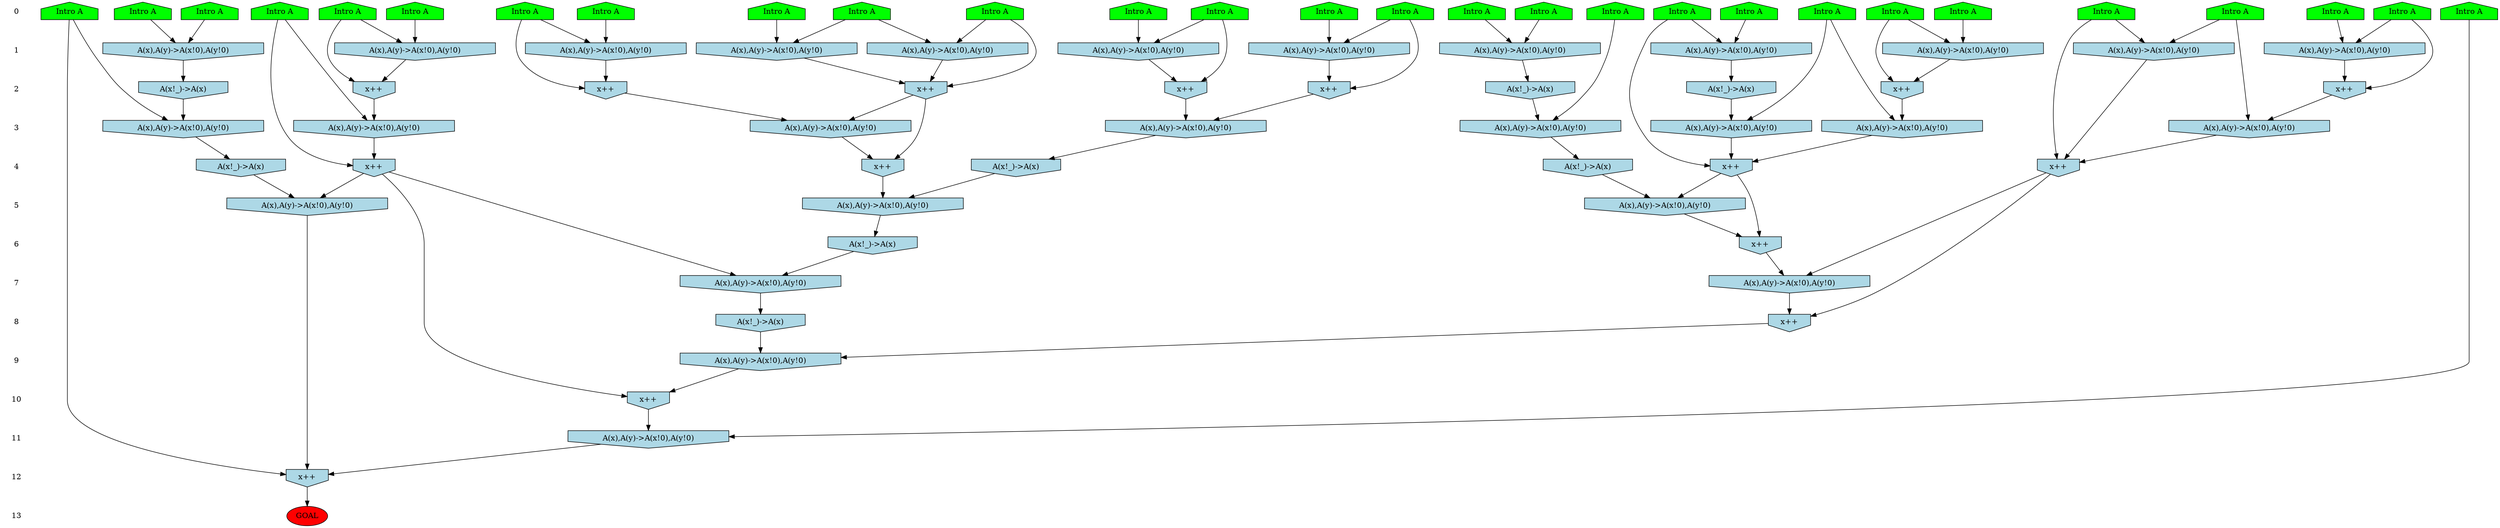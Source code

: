 /* Compression of 2 causal flows obtained in average at 2.956317E+00 t.u */
/* Compressed causal flows were: [901;1003] */
digraph G{
 ranksep=.5 ; 
{ rank = same ; "0" [shape=plaintext] ; node_1 [label ="Intro A", shape=house, style=filled, fillcolor=green] ;
node_2 [label ="Intro A", shape=house, style=filled, fillcolor=green] ;
node_3 [label ="Intro A", shape=house, style=filled, fillcolor=green] ;
node_4 [label ="Intro A", shape=house, style=filled, fillcolor=green] ;
node_5 [label ="Intro A", shape=house, style=filled, fillcolor=green] ;
node_6 [label ="Intro A", shape=house, style=filled, fillcolor=green] ;
node_7 [label ="Intro A", shape=house, style=filled, fillcolor=green] ;
node_8 [label ="Intro A", shape=house, style=filled, fillcolor=green] ;
node_9 [label ="Intro A", shape=house, style=filled, fillcolor=green] ;
node_10 [label ="Intro A", shape=house, style=filled, fillcolor=green] ;
node_11 [label ="Intro A", shape=house, style=filled, fillcolor=green] ;
node_12 [label ="Intro A", shape=house, style=filled, fillcolor=green] ;
node_13 [label ="Intro A", shape=house, style=filled, fillcolor=green] ;
node_14 [label ="Intro A", shape=house, style=filled, fillcolor=green] ;
node_15 [label ="Intro A", shape=house, style=filled, fillcolor=green] ;
node_16 [label ="Intro A", shape=house, style=filled, fillcolor=green] ;
node_17 [label ="Intro A", shape=house, style=filled, fillcolor=green] ;
node_18 [label ="Intro A", shape=house, style=filled, fillcolor=green] ;
node_19 [label ="Intro A", shape=house, style=filled, fillcolor=green] ;
node_20 [label ="Intro A", shape=house, style=filled, fillcolor=green] ;
node_21 [label ="Intro A", shape=house, style=filled, fillcolor=green] ;
node_22 [label ="Intro A", shape=house, style=filled, fillcolor=green] ;
node_23 [label ="Intro A", shape=house, style=filled, fillcolor=green] ;
node_24 [label ="Intro A", shape=house, style=filled, fillcolor=green] ;
node_25 [label ="Intro A", shape=house, style=filled, fillcolor=green] ;
node_26 [label ="Intro A", shape=house, style=filled, fillcolor=green] ;
node_27 [label ="Intro A", shape=house, style=filled, fillcolor=green] ;
node_28 [label ="Intro A", shape=house, style=filled, fillcolor=green] ;
}
{ rank = same ; "1" [shape=plaintext] ; node_29 [label="A(x),A(y)->A(x!0),A(y!0)", shape=invhouse, style=filled, fillcolor = lightblue] ;
node_30 [label="A(x),A(y)->A(x!0),A(y!0)", shape=invhouse, style=filled, fillcolor = lightblue] ;
node_31 [label="A(x),A(y)->A(x!0),A(y!0)", shape=invhouse, style=filled, fillcolor = lightblue] ;
node_32 [label="A(x),A(y)->A(x!0),A(y!0)", shape=invhouse, style=filled, fillcolor = lightblue] ;
node_33 [label="A(x),A(y)->A(x!0),A(y!0)", shape=invhouse, style=filled, fillcolor = lightblue] ;
node_34 [label="A(x),A(y)->A(x!0),A(y!0)", shape=invhouse, style=filled, fillcolor = lightblue] ;
node_36 [label="A(x),A(y)->A(x!0),A(y!0)", shape=invhouse, style=filled, fillcolor = lightblue] ;
node_37 [label="A(x),A(y)->A(x!0),A(y!0)", shape=invhouse, style=filled, fillcolor = lightblue] ;
node_39 [label="A(x),A(y)->A(x!0),A(y!0)", shape=invhouse, style=filled, fillcolor = lightblue] ;
node_40 [label="A(x),A(y)->A(x!0),A(y!0)", shape=invhouse, style=filled, fillcolor = lightblue] ;
node_46 [label="A(x),A(y)->A(x!0),A(y!0)", shape=invhouse, style=filled, fillcolor = lightblue] ;
node_53 [label="A(x),A(y)->A(x!0),A(y!0)", shape=invhouse, style=filled, fillcolor = lightblue] ;
}
{ rank = same ; "2" [shape=plaintext] ; node_35 [label="x++", shape=invhouse, style=filled, fillcolor = lightblue] ;
node_38 [label="x++", shape=invhouse, style=filled, fillcolor = lightblue] ;
node_41 [label="A(x!_)->A(x)", shape=invhouse, style=filled, fillcolor = lightblue] ;
node_42 [label="x++", shape=invhouse, style=filled, fillcolor = lightblue] ;
node_43 [label="x++", shape=invhouse, style=filled, fillcolor = lightblue] ;
node_44 [label="x++", shape=invhouse, style=filled, fillcolor = lightblue] ;
node_48 [label="x++", shape=invhouse, style=filled, fillcolor = lightblue] ;
node_49 [label="x++", shape=invhouse, style=filled, fillcolor = lightblue] ;
node_50 [label="A(x!_)->A(x)", shape=invhouse, style=filled, fillcolor = lightblue] ;
node_60 [label="A(x!_)->A(x)", shape=invhouse, style=filled, fillcolor = lightblue] ;
}
{ rank = same ; "3" [shape=plaintext] ; node_45 [label="A(x),A(y)->A(x!0),A(y!0)", shape=invhouse, style=filled, fillcolor = lightblue] ;
node_47 [label="A(x),A(y)->A(x!0),A(y!0)", shape=invhouse, style=filled, fillcolor = lightblue] ;
node_51 [label="A(x),A(y)->A(x!0),A(y!0)", shape=invhouse, style=filled, fillcolor = lightblue] ;
node_54 [label="A(x),A(y)->A(x!0),A(y!0)", shape=invhouse, style=filled, fillcolor = lightblue] ;
node_56 [label="A(x),A(y)->A(x!0),A(y!0)", shape=invhouse, style=filled, fillcolor = lightblue] ;
node_59 [label="A(x),A(y)->A(x!0),A(y!0)", shape=invhouse, style=filled, fillcolor = lightblue] ;
node_61 [label="A(x),A(y)->A(x!0),A(y!0)", shape=invhouse, style=filled, fillcolor = lightblue] ;
node_69 [label="A(x),A(y)->A(x!0),A(y!0)", shape=invhouse, style=filled, fillcolor = lightblue] ;
}
{ rank = same ; "4" [shape=plaintext] ; node_52 [label="A(x!_)->A(x)", shape=invhouse, style=filled, fillcolor = lightblue] ;
node_55 [label="x++", shape=invhouse, style=filled, fillcolor = lightblue] ;
node_57 [label="x++", shape=invhouse, style=filled, fillcolor = lightblue] ;
node_62 [label="A(x!_)->A(x)", shape=invhouse, style=filled, fillcolor = lightblue] ;
node_63 [label="x++", shape=invhouse, style=filled, fillcolor = lightblue] ;
node_64 [label="x++", shape=invhouse, style=filled, fillcolor = lightblue] ;
node_70 [label="A(x!_)->A(x)", shape=invhouse, style=filled, fillcolor = lightblue] ;
}
{ rank = same ; "5" [shape=plaintext] ; node_58 [label="A(x),A(y)->A(x!0),A(y!0)", shape=invhouse, style=filled, fillcolor = lightblue] ;
node_66 [label="A(x),A(y)->A(x!0),A(y!0)", shape=invhouse, style=filled, fillcolor = lightblue] ;
node_72 [label="A(x),A(y)->A(x!0),A(y!0)", shape=invhouse, style=filled, fillcolor = lightblue] ;
}
{ rank = same ; "6" [shape=plaintext] ; node_65 [label="x++", shape=invhouse, style=filled, fillcolor = lightblue] ;
node_67 [label="A(x!_)->A(x)", shape=invhouse, style=filled, fillcolor = lightblue] ;
}
{ rank = same ; "7" [shape=plaintext] ; node_68 [label="A(x),A(y)->A(x!0),A(y!0)", shape=invhouse, style=filled, fillcolor = lightblue] ;
node_71 [label="A(x),A(y)->A(x!0),A(y!0)", shape=invhouse, style=filled, fillcolor = lightblue] ;
}
{ rank = same ; "8" [shape=plaintext] ; node_73 [label="A(x!_)->A(x)", shape=invhouse, style=filled, fillcolor = lightblue] ;
node_74 [label="x++", shape=invhouse, style=filled, fillcolor = lightblue] ;
}
{ rank = same ; "9" [shape=plaintext] ; node_75 [label="A(x),A(y)->A(x!0),A(y!0)", shape=invhouse, style=filled, fillcolor = lightblue] ;
}
{ rank = same ; "10" [shape=plaintext] ; node_76 [label="x++", shape=invhouse, style=filled, fillcolor = lightblue] ;
}
{ rank = same ; "11" [shape=plaintext] ; node_77 [label="A(x),A(y)->A(x!0),A(y!0)", shape=invhouse, style=filled, fillcolor = lightblue] ;
}
{ rank = same ; "12" [shape=plaintext] ; node_78 [label="x++", shape=invhouse, style=filled, fillcolor = lightblue] ;
}
{ rank = same ; "13" [shape=plaintext] ; node_79 [label ="GOAL", style=filled, fillcolor=red] ;
}
"0" -> "1" [style="invis"]; 
"1" -> "2" [style="invis"]; 
"2" -> "3" [style="invis"]; 
"3" -> "4" [style="invis"]; 
"4" -> "5" [style="invis"]; 
"5" -> "6" [style="invis"]; 
"6" -> "7" [style="invis"]; 
"7" -> "8" [style="invis"]; 
"8" -> "9" [style="invis"]; 
"9" -> "10" [style="invis"]; 
"10" -> "11" [style="invis"]; 
"11" -> "12" [style="invis"]; 
"12" -> "13" [style="invis"]; 
node_6 -> node_29
node_22 -> node_29
node_3 -> node_30
node_9 -> node_30
node_9 -> node_31
node_25 -> node_31
node_8 -> node_32
node_18 -> node_32
node_4 -> node_33
node_5 -> node_33
node_2 -> node_34
node_26 -> node_34
node_3 -> node_35
node_30 -> node_35
node_31 -> node_35
node_1 -> node_36
node_17 -> node_36
node_14 -> node_37
node_27 -> node_37
node_18 -> node_38
node_32 -> node_38
node_7 -> node_39
node_20 -> node_39
node_21 -> node_40
node_23 -> node_40
node_40 -> node_41
node_4 -> node_42
node_33 -> node_42
node_1 -> node_43
node_36 -> node_43
node_2 -> node_44
node_34 -> node_44
node_16 -> node_45
node_44 -> node_45
node_19 -> node_46
node_24 -> node_46
node_11 -> node_47
node_41 -> node_47
node_24 -> node_48
node_46 -> node_48
node_14 -> node_49
node_37 -> node_49
node_29 -> node_50
node_16 -> node_51
node_50 -> node_51
node_47 -> node_52
node_15 -> node_53
node_28 -> node_53
node_7 -> node_54
node_38 -> node_54
node_20 -> node_55
node_39 -> node_55
node_54 -> node_55
node_42 -> node_56
node_43 -> node_56
node_6 -> node_57
node_45 -> node_57
node_51 -> node_57
node_52 -> node_58
node_57 -> node_58
node_35 -> node_59
node_49 -> node_59
node_53 -> node_60
node_10 -> node_61
node_48 -> node_61
node_56 -> node_62
node_35 -> node_63
node_59 -> node_63
node_10 -> node_64
node_61 -> node_64
node_57 -> node_65
node_58 -> node_65
node_62 -> node_66
node_63 -> node_66
node_66 -> node_67
node_64 -> node_68
node_67 -> node_68
node_12 -> node_69
node_60 -> node_69
node_69 -> node_70
node_55 -> node_71
node_65 -> node_71
node_64 -> node_72
node_70 -> node_72
node_68 -> node_73
node_55 -> node_74
node_71 -> node_74
node_73 -> node_75
node_74 -> node_75
node_64 -> node_76
node_75 -> node_76
node_13 -> node_77
node_76 -> node_77
node_12 -> node_78
node_72 -> node_78
node_77 -> node_78
node_78 -> node_79
}
/*
 Dot generation time: 0.000000
*/